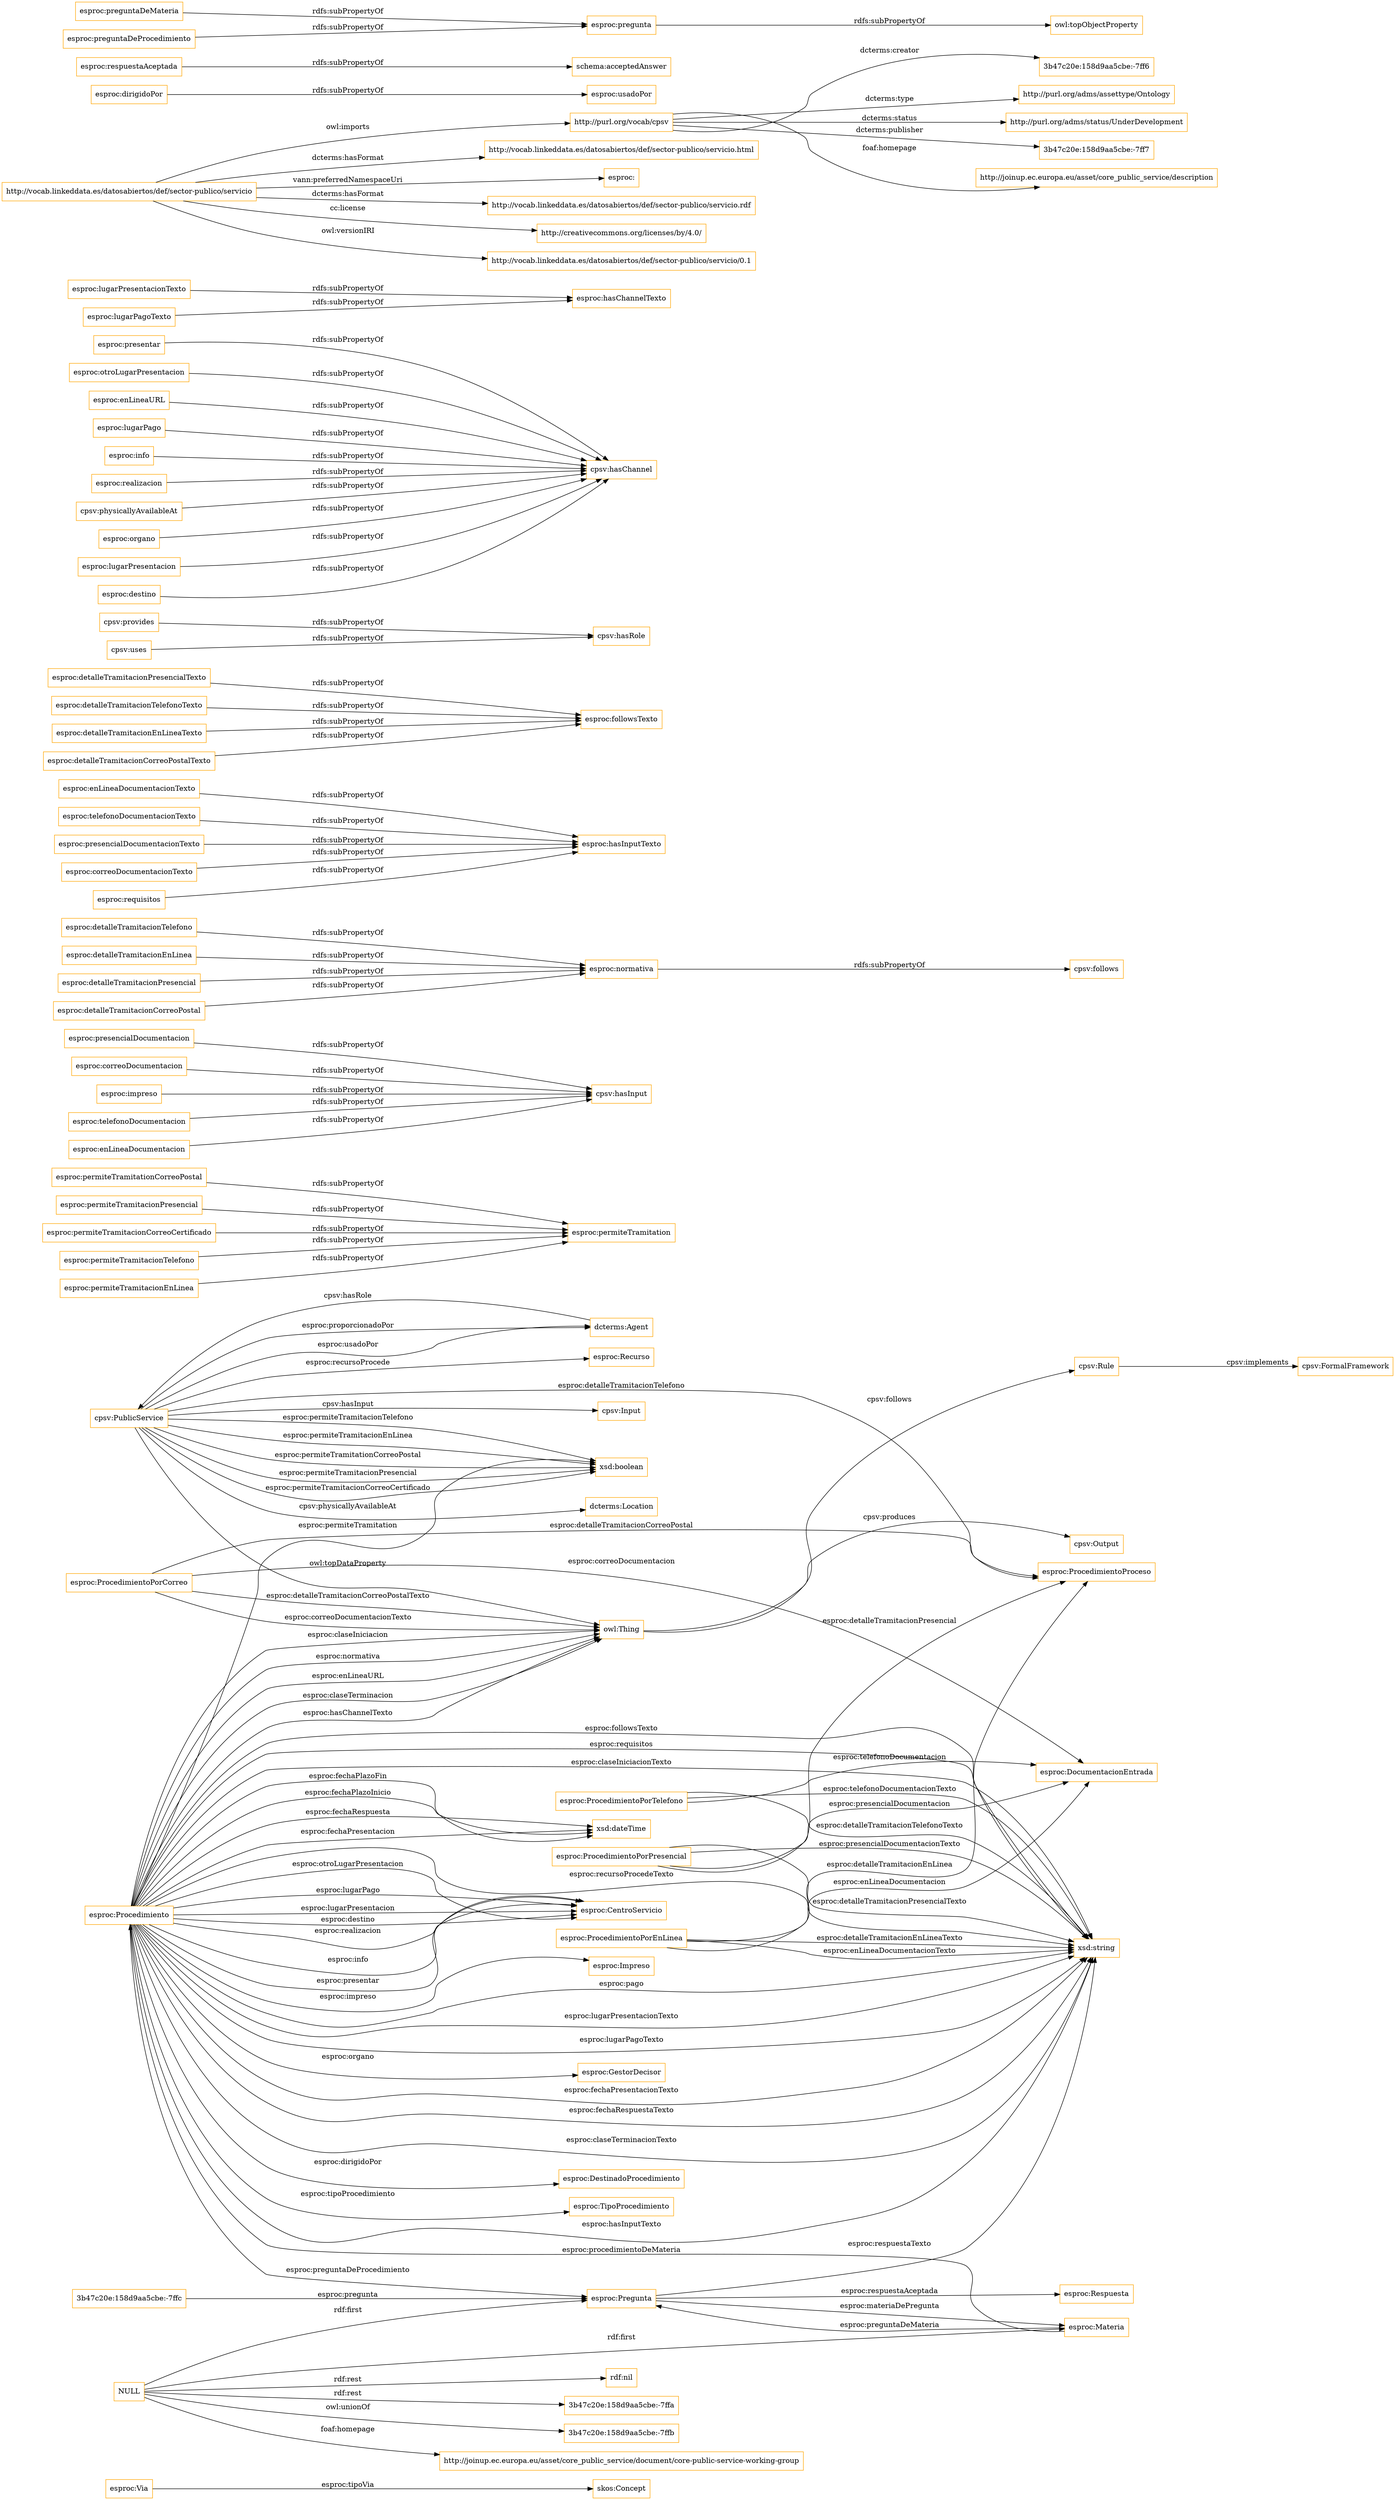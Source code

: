 digraph ar2dtool_diagram { 
rankdir=LR;
size="1501"
node [shape = rectangle, color="orange"]; "esproc:Via" "esproc:Recurso" "esproc:ProcedimientoPorEnLinea" "esproc:CentroServicio" "esproc:Respuesta" "esproc:Impreso" "esproc:GestorDecisor" "esproc:DocumentacionEntrada" "esproc:DestinadoProcedimiento" "esproc:TipoProcedimiento" "esproc:ProcedimientoPorCorreo" "esproc:ProcedimientoPorTelefono" "esproc:Procedimiento" "3b47c20e:158d9aa5cbe:-7ffc" "esproc:ProcedimientoProceso" "esproc:Pregunta" "skos:Concept" "esproc:Materia" "esproc:ProcedimientoPorPresencial" "cpsv:FormalFramework" "cpsv:Output" "cpsv:Input" "cpsv:Rule" "cpsv:PublicService" ; /*classes style*/
	"esproc:permiteTramitationCorreoPostal" -> "esproc:permiteTramitation" [ label = "rdfs:subPropertyOf" ];
	"esproc:permiteTramitacionPresencial" -> "esproc:permiteTramitation" [ label = "rdfs:subPropertyOf" ];
	"esproc:presencialDocumentacion" -> "cpsv:hasInput" [ label = "rdfs:subPropertyOf" ];
	"esproc:detalleTramitacionTelefono" -> "esproc:normativa" [ label = "rdfs:subPropertyOf" ];
	"esproc:enLineaDocumentacionTexto" -> "esproc:hasInputTexto" [ label = "rdfs:subPropertyOf" ];
	"esproc:detalleTramitacionPresencialTexto" -> "esproc:followsTexto" [ label = "rdfs:subPropertyOf" ];
	"cpsv:provides" -> "cpsv:hasRole" [ label = "rdfs:subPropertyOf" ];
	"esproc:presentar" -> "cpsv:hasChannel" [ label = "rdfs:subPropertyOf" ];
	"esproc:detalleTramitacionEnLinea" -> "esproc:normativa" [ label = "rdfs:subPropertyOf" ];
	"esproc:otroLugarPresentacion" -> "cpsv:hasChannel" [ label = "rdfs:subPropertyOf" ];
	"esproc:enLineaURL" -> "cpsv:hasChannel" [ label = "rdfs:subPropertyOf" ];
	"esproc:lugarPago" -> "cpsv:hasChannel" [ label = "rdfs:subPropertyOf" ];
	"esproc:telefonoDocumentacionTexto" -> "esproc:hasInputTexto" [ label = "rdfs:subPropertyOf" ];
	"esproc:correoDocumentacion" -> "cpsv:hasInput" [ label = "rdfs:subPropertyOf" ];
	"esproc:lugarPresentacionTexto" -> "esproc:hasChannelTexto" [ label = "rdfs:subPropertyOf" ];
	"esproc:permiteTramitacionCorreoCertificado" -> "esproc:permiteTramitation" [ label = "rdfs:subPropertyOf" ];
	"esproc:info" -> "cpsv:hasChannel" [ label = "rdfs:subPropertyOf" ];
	"esproc:permiteTramitacionTelefono" -> "esproc:permiteTramitation" [ label = "rdfs:subPropertyOf" ];
	"http://purl.org/vocab/cpsv" -> "3b47c20e:158d9aa5cbe:-7ff6" [ label = "dcterms:creator" ];
	"http://purl.org/vocab/cpsv" -> "http://purl.org/adms/assettype/Ontology" [ label = "dcterms:type" ];
	"http://purl.org/vocab/cpsv" -> "http://purl.org/adms/status/UnderDevelopment" [ label = "dcterms:status" ];
	"http://purl.org/vocab/cpsv" -> "3b47c20e:158d9aa5cbe:-7ff7" [ label = "dcterms:publisher" ];
	"http://purl.org/vocab/cpsv" -> "http://joinup.ec.europa.eu/asset/core_public_service/description" [ label = "foaf:homepage" ];
	"esproc:impreso" -> "cpsv:hasInput" [ label = "rdfs:subPropertyOf" ];
	"esproc:dirigidoPor" -> "esproc:usadoPor" [ label = "rdfs:subPropertyOf" ];
	"esproc:permiteTramitacionEnLinea" -> "esproc:permiteTramitation" [ label = "rdfs:subPropertyOf" ];
	"esproc:presencialDocumentacionTexto" -> "esproc:hasInputTexto" [ label = "rdfs:subPropertyOf" ];
	"esproc:realizacion" -> "cpsv:hasChannel" [ label = "rdfs:subPropertyOf" ];
	"NULL" -> "rdf:nil" [ label = "rdf:rest" ];
	"NULL" -> "esproc:Pregunta" [ label = "rdf:first" ];
	"NULL" -> "3b47c20e:158d9aa5cbe:-7ffa" [ label = "rdf:rest" ];
	"NULL" -> "esproc:Materia" [ label = "rdf:first" ];
	"NULL" -> "3b47c20e:158d9aa5cbe:-7ffb" [ label = "owl:unionOf" ];
	"NULL" -> "http://joinup.ec.europa.eu/asset/core_public_service/document/core-public-service-working-group" [ label = "foaf:homepage" ];
	"esproc:detalleTramitacionTelefonoTexto" -> "esproc:followsTexto" [ label = "rdfs:subPropertyOf" ];
	"esproc:detalleTramitacionEnLineaTexto" -> "esproc:followsTexto" [ label = "rdfs:subPropertyOf" ];
	"esproc:respuestaAceptada" -> "schema:acceptedAnswer" [ label = "rdfs:subPropertyOf" ];
	"esproc:detalleTramitacionPresencial" -> "esproc:normativa" [ label = "rdfs:subPropertyOf" ];
	"esproc:telefonoDocumentacion" -> "cpsv:hasInput" [ label = "rdfs:subPropertyOf" ];
	"esproc:correoDocumentacionTexto" -> "esproc:hasInputTexto" [ label = "rdfs:subPropertyOf" ];
	"esproc:preguntaDeMateria" -> "esproc:pregunta" [ label = "rdfs:subPropertyOf" ];
	"esproc:detalleTramitacionCorreoPostal" -> "esproc:normativa" [ label = "rdfs:subPropertyOf" ];
	"cpsv:physicallyAvailableAt" -> "cpsv:hasChannel" [ label = "rdfs:subPropertyOf" ];
	"http://vocab.linkeddata.es/datosabiertos/def/sector-publico/servicio" -> "http://vocab.linkeddata.es/datosabiertos/def/sector-publico/servicio.html" [ label = "dcterms:hasFormat" ];
	"http://vocab.linkeddata.es/datosabiertos/def/sector-publico/servicio" -> "esproc:" [ label = "vann:preferredNamespaceUri" ];
	"http://vocab.linkeddata.es/datosabiertos/def/sector-publico/servicio" -> "http://vocab.linkeddata.es/datosabiertos/def/sector-publico/servicio.rdf" [ label = "dcterms:hasFormat" ];
	"http://vocab.linkeddata.es/datosabiertos/def/sector-publico/servicio" -> "http://creativecommons.org/licenses/by/4.0/" [ label = "cc:license" ];
	"http://vocab.linkeddata.es/datosabiertos/def/sector-publico/servicio" -> "http://vocab.linkeddata.es/datosabiertos/def/sector-publico/servicio/0.1" [ label = "owl:versionIRI" ];
	"http://vocab.linkeddata.es/datosabiertos/def/sector-publico/servicio" -> "http://purl.org/vocab/cpsv" [ label = "owl:imports" ];
	"esproc:requisitos" -> "esproc:hasInputTexto" [ label = "rdfs:subPropertyOf" ];
	"esproc:pregunta" -> "owl:topObjectProperty" [ label = "rdfs:subPropertyOf" ];
	"esproc:detalleTramitacionCorreoPostalTexto" -> "esproc:followsTexto" [ label = "rdfs:subPropertyOf" ];
	"esproc:organo" -> "cpsv:hasChannel" [ label = "rdfs:subPropertyOf" ];
	"esproc:lugarPresentacion" -> "cpsv:hasChannel" [ label = "rdfs:subPropertyOf" ];
	"esproc:enLineaDocumentacion" -> "cpsv:hasInput" [ label = "rdfs:subPropertyOf" ];
	"esproc:preguntaDeProcedimiento" -> "esproc:pregunta" [ label = "rdfs:subPropertyOf" ];
	"esproc:lugarPagoTexto" -> "esproc:hasChannelTexto" [ label = "rdfs:subPropertyOf" ];
	"esproc:normativa" -> "cpsv:follows" [ label = "rdfs:subPropertyOf" ];
	"cpsv:uses" -> "cpsv:hasRole" [ label = "rdfs:subPropertyOf" ];
	"esproc:destino" -> "cpsv:hasChannel" [ label = "rdfs:subPropertyOf" ];
	"esproc:Procedimiento" -> "esproc:CentroServicio" [ label = "esproc:info" ];
	"esproc:Procedimiento" -> "owl:Thing" [ label = "esproc:hasChannelTexto" ];
	"esproc:Procedimiento" -> "esproc:TipoProcedimiento" [ label = "esproc:tipoProcedimiento" ];
	"cpsv:PublicService" -> "xsd:boolean" [ label = "esproc:permiteTramitacionTelefono" ];
	"esproc:ProcedimientoPorCorreo" -> "owl:Thing" [ label = "esproc:detalleTramitacionCorreoPostalTexto" ];
	"esproc:Procedimiento" -> "esproc:CentroServicio" [ label = "esproc:presentar" ];
	"cpsv:PublicService" -> "xsd:boolean" [ label = "esproc:permiteTramitacionEnLinea" ];
	"3b47c20e:158d9aa5cbe:-7ffc" -> "esproc:Pregunta" [ label = "esproc:pregunta" ];
	"esproc:ProcedimientoPorEnLinea" -> "xsd:string" [ label = "esproc:detalleTramitacionEnLineaTexto" ];
	"esproc:Procedimiento" -> "esproc:Pregunta" [ label = "esproc:preguntaDeProcedimiento" ];
	"esproc:ProcedimientoPorEnLinea" -> "xsd:string" [ label = "esproc:enLineaDocumentacionTexto" ];
	"esproc:Procedimiento" -> "xsd:string" [ label = "esproc:fechaPresentacionTexto" ];
	"esproc:Procedimiento" -> "xsd:string" [ label = "esproc:claseTerminacionTexto" ];
	"esproc:Pregunta" -> "xsd:string" [ label = "esproc:respuestaTexto" ];
	"esproc:Procedimiento" -> "xsd:dateTime" [ label = "esproc:fechaPlazoFin" ];
	"esproc:Procedimiento" -> "owl:Thing" [ label = "esproc:claseIniciacion" ];
	"esproc:Procedimiento" -> "xsd:string" [ label = "esproc:recursoProcedeTexto" ];
	"esproc:Procedimiento" -> "esproc:CentroServicio" [ label = "esproc:otroLugarPresentacion" ];
	"esproc:Pregunta" -> "esproc:Respuesta" [ label = "esproc:respuestaAceptada" ];
	"esproc:Procedimiento" -> "esproc:GestorDecisor" [ label = "esproc:organo" ];
	"esproc:Procedimiento" -> "esproc:CentroServicio" [ label = "esproc:lugarPago" ];
	"esproc:ProcedimientoPorPresencial" -> "xsd:string" [ label = "esproc:presencialDocumentacionTexto" ];
	"esproc:Procedimiento" -> "owl:Thing" [ label = "esproc:normativa" ];
	"esproc:Procedimiento" -> "xsd:string" [ label = "esproc:fechaRespuestaTexto" ];
	"esproc:Procedimiento" -> "esproc:DestinadoProcedimiento" [ label = "esproc:dirigidoPor" ];
	"esproc:Procedimiento" -> "esproc:CentroServicio" [ label = "esproc:lugarPresentacion" ];
	"esproc:Procedimiento" -> "owl:Thing" [ label = "esproc:enLineaURL" ];
	"esproc:ProcedimientoPorPresencial" -> "esproc:DocumentacionEntrada" [ label = "esproc:presencialDocumentacion" ];
	"esproc:Procedimiento" -> "xsd:boolean" [ label = "esproc:permiteTramitation" ];
	"cpsv:PublicService" -> "xsd:boolean" [ label = "esproc:permiteTramitationCorreoPostal" ];
	"esproc:Procedimiento" -> "esproc:CentroServicio" [ label = "esproc:destino" ];
	"esproc:ProcedimientoPorEnLinea" -> "esproc:ProcedimientoProceso" [ label = "esproc:detalleTramitacionEnLinea" ];
	"esproc:ProcedimientoPorPresencial" -> "xsd:string" [ label = "esproc:detalleTramitacionPresencialTexto" ];
	"esproc:Pregunta" -> "esproc:Materia" [ label = "esproc:materiaDePregunta" ];
	"esproc:ProcedimientoPorCorreo" -> "owl:Thing" [ label = "esproc:correoDocumentacionTexto" ];
	"esproc:Procedimiento" -> "owl:Thing" [ label = "esproc:claseTerminacion" ];
	"cpsv:PublicService" -> "dcterms:Location" [ label = "cpsv:physicallyAvailableAt" ];
	"esproc:Procedimiento" -> "xsd:dateTime" [ label = "esproc:fechaPlazoInicio" ];
	"esproc:Procedimiento" -> "esproc:CentroServicio" [ label = "esproc:realizacion" ];
	"esproc:Procedimiento" -> "xsd:string" [ label = "esproc:lugarPagoTexto" ];
	"esproc:Procedimiento" -> "esproc:Impreso" [ label = "esproc:impreso" ];
	"cpsv:PublicService" -> "dcterms:Agent" [ label = "esproc:proporcionadoPor" ];
	"esproc:ProcedimientoPorTelefono" -> "esproc:DocumentacionEntrada" [ label = "esproc:telefonoDocumentacion" ];
	"esproc:Procedimiento" -> "xsd:string" [ label = "esproc:requisitos" ];
	"esproc:ProcedimientoPorCorreo" -> "esproc:ProcedimientoProceso" [ label = "esproc:detalleTramitacionCorreoPostal" ];
	"esproc:ProcedimientoPorTelefono" -> "xsd:string" [ label = "esproc:telefonoDocumentacionTexto" ];
	"cpsv:PublicService" -> "esproc:Recurso" [ label = "esproc:recursoProcede" ];
	"esproc:Materia" -> "esproc:Procedimiento" [ label = "esproc:procedimientoDeMateria" ];
	"cpsv:PublicService" -> "xsd:boolean" [ label = "esproc:permiteTramitacionPresencial" ];
	"esproc:Procedimiento" -> "xsd:dateTime" [ label = "esproc:fechaRespuesta" ];
	"cpsv:PublicService" -> "cpsv:Input" [ label = "cpsv:hasInput" ];
	"esproc:ProcedimientoPorCorreo" -> "esproc:DocumentacionEntrada" [ label = "esproc:correoDocumentacion" ];
	"cpsv:PublicService" -> "owl:Thing" [ label = "owl:topDataProperty" ];
	"esproc:ProcedimientoPorTelefono" -> "xsd:string" [ label = "esproc:detalleTramitacionTelefonoTexto" ];
	"cpsv:PublicService" -> "dcterms:Agent" [ label = "esproc:usadoPor" ];
	"esproc:ProcedimientoPorPresencial" -> "esproc:ProcedimientoProceso" [ label = "esproc:detalleTramitacionPresencial" ];
	"esproc:Materia" -> "esproc:Pregunta" [ label = "esproc:preguntaDeMateria" ];
	"esproc:Procedimiento" -> "xsd:dateTime" [ label = "esproc:fechaPresentacion" ];
	"esproc:Procedimiento" -> "xsd:string" [ label = "esproc:hasInputTexto" ];
	"cpsv:PublicService" -> "esproc:ProcedimientoProceso" [ label = "esproc:detalleTramitacionTelefono" ];
	"cpsv:PublicService" -> "xsd:boolean" [ label = "esproc:permiteTramitacionCorreoCertificado" ];
	"esproc:Procedimiento" -> "xsd:string" [ label = "esproc:followsTexto" ];
	"esproc:Procedimiento" -> "xsd:string" [ label = "esproc:claseIniciacionTexto" ];
	"cpsv:Rule" -> "cpsv:FormalFramework" [ label = "cpsv:implements" ];
	"esproc:Procedimiento" -> "xsd:string" [ label = "esproc:pago" ];
	"esproc:Via" -> "skos:Concept" [ label = "esproc:tipoVia" ];
	"esproc:ProcedimientoPorEnLinea" -> "esproc:DocumentacionEntrada" [ label = "esproc:enLineaDocumentacion" ];
	"dcterms:Agent" -> "cpsv:PublicService" [ label = "cpsv:hasRole" ];
	"owl:Thing" -> "cpsv:Rule" [ label = "cpsv:follows" ];
	"owl:Thing" -> "cpsv:Output" [ label = "cpsv:produces" ];
	"esproc:Procedimiento" -> "xsd:string" [ label = "esproc:lugarPresentacionTexto" ];

}
